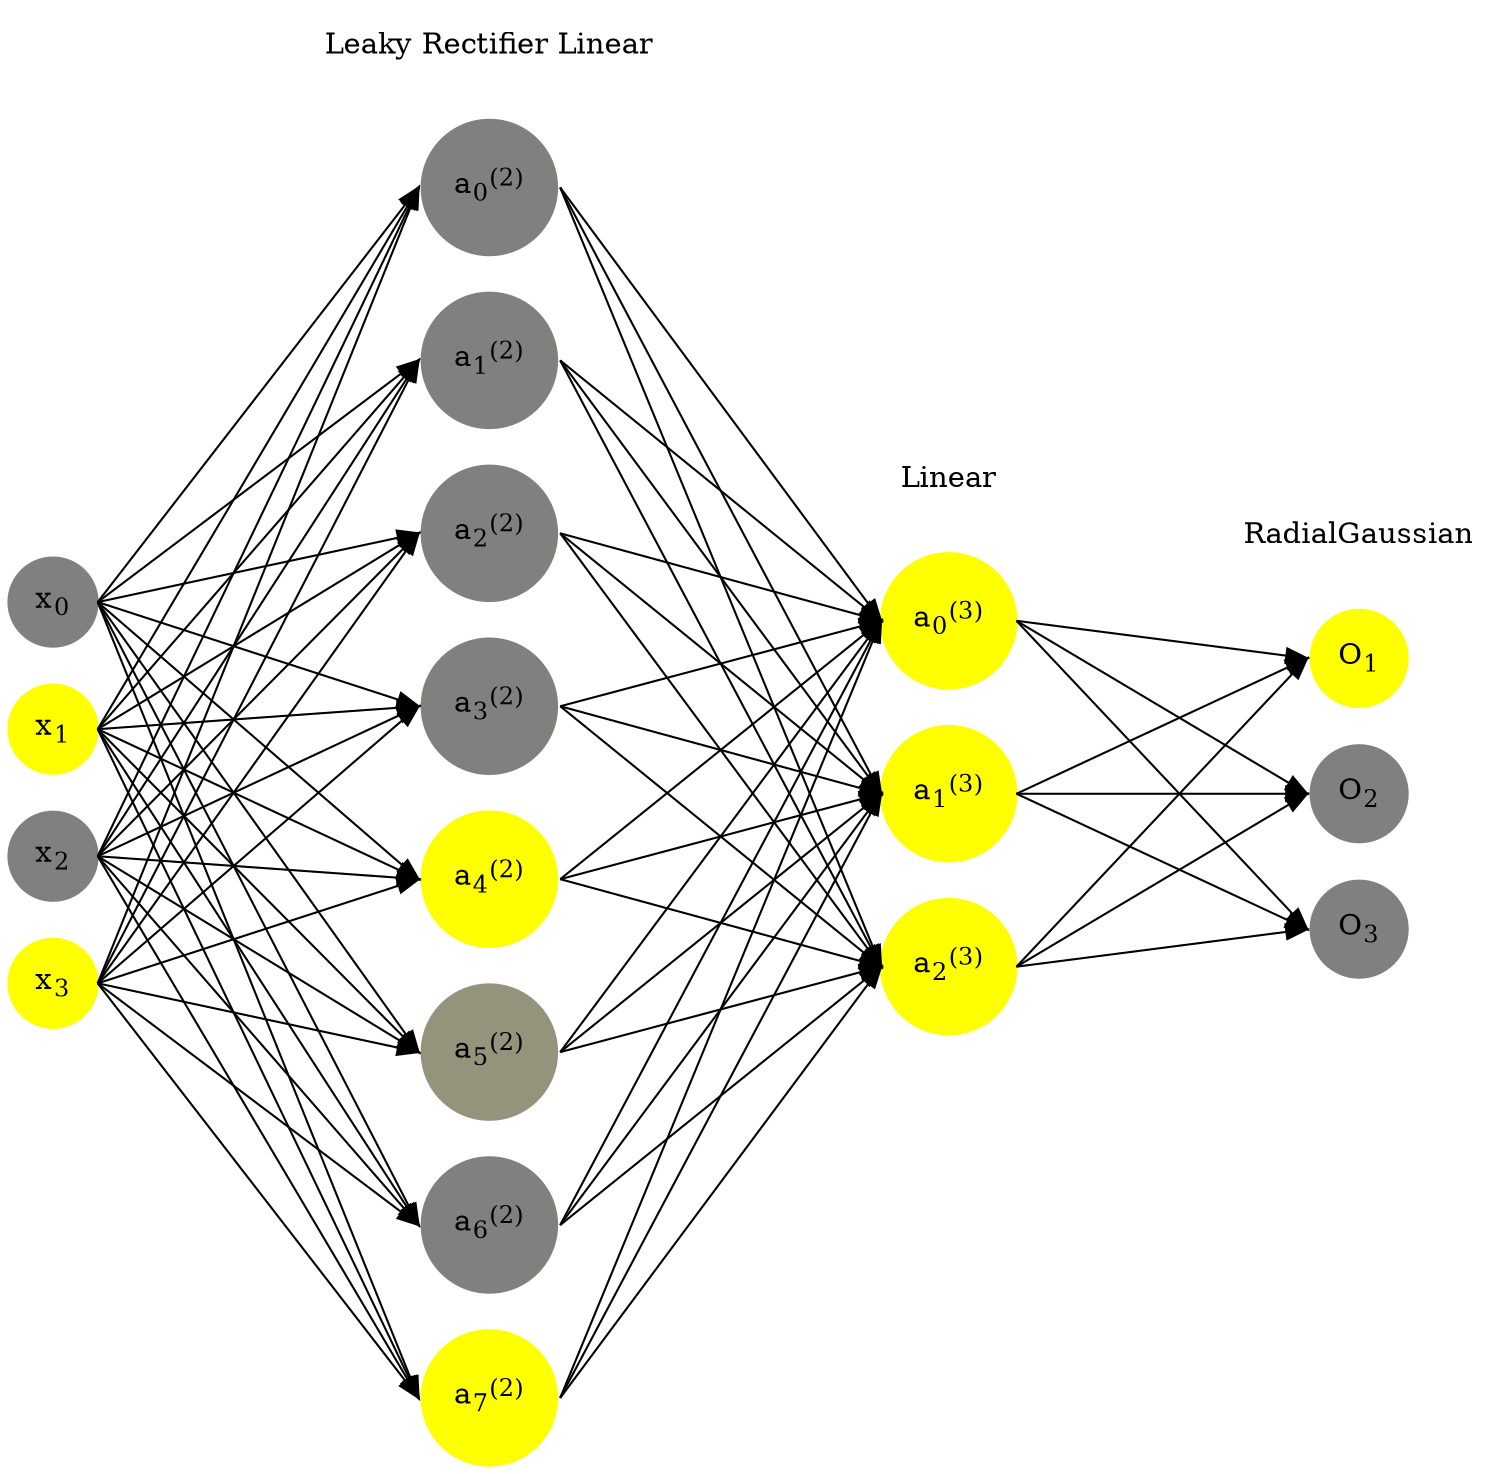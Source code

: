 digraph G {
	rankdir = LR;
	splines=false;
	edge[style=invis];
	ranksep= 1.4;
	{
	node [shape=circle, color="0.1667, 0.0, 0.5", style=filled, fillcolor="0.1667, 0.0, 0.5"];
	x0 [label=<x<sub>0</sub>>];
	}
	{
	node [shape=circle, color="0.1667, 1.0, 1.0", style=filled, fillcolor="0.1667, 1.0, 1.0"];
	x1 [label=<x<sub>1</sub>>];
	}
	{
	node [shape=circle, color="0.1667, 0.0, 0.5", style=filled, fillcolor="0.1667, 0.0, 0.5"];
	x2 [label=<x<sub>2</sub>>];
	}
	{
	node [shape=circle, color="0.1667, 1.0, 1.0", style=filled, fillcolor="0.1667, 1.0, 1.0"];
	x3 [label=<x<sub>3</sub>>];
	}
	{
	node [shape=circle, color="0.1667, 0.000381, 0.500190", style=filled, fillcolor="0.1667, 0.000381, 0.500190"];
	a02 [label=<a<sub>0</sub><sup>(2)</sup>>];
	}
	{
	node [shape=circle, color="0.1667, 0.000021, 0.500010", style=filled, fillcolor="0.1667, 0.000021, 0.500010"];
	a12 [label=<a<sub>1</sub><sup>(2)</sup>>];
	}
	{
	node [shape=circle, color="0.1667, 0.000681, 0.500340", style=filled, fillcolor="0.1667, 0.000681, 0.500340"];
	a22 [label=<a<sub>2</sub><sup>(2)</sup>>];
	}
	{
	node [shape=circle, color="0.1667, 0.001481, 0.500740", style=filled, fillcolor="0.1667, 0.001481, 0.500740"];
	a32 [label=<a<sub>3</sub><sup>(2)</sup>>];
	}
	{
	node [shape=circle, color="0.1667, 1.242262, 1.121131", style=filled, fillcolor="0.1667, 1.242262, 1.121131"];
	a42 [label=<a<sub>4</sub><sup>(2)</sup>>];
	}
	{
	node [shape=circle, color="0.1667, 0.160242, 0.580121", style=filled, fillcolor="0.1667, 0.160242, 0.580121"];
	a52 [label=<a<sub>5</sub><sup>(2)</sup>>];
	}
	{
	node [shape=circle, color="0.1667, 0.000012, 0.500006", style=filled, fillcolor="0.1667, 0.000012, 0.500006"];
	a62 [label=<a<sub>6</sub><sup>(2)</sup>>];
	}
	{
	node [shape=circle, color="0.1667, 3.055216, 2.027608", style=filled, fillcolor="0.1667, 3.055216, 2.027608"];
	a72 [label=<a<sub>7</sub><sup>(2)</sup>>];
	}
	{
	node [shape=circle, color="0.1667, 2.557457, 1.778729", style=filled, fillcolor="0.1667, 2.557457, 1.778729"];
	a03 [label=<a<sub>0</sub><sup>(3)</sup>>];
	}
	{
	node [shape=circle, color="0.1667, 3.907670, 2.453835", style=filled, fillcolor="0.1667, 3.907670, 2.453835"];
	a13 [label=<a<sub>1</sub><sup>(3)</sup>>];
	}
	{
	node [shape=circle, color="0.1667, 7.325163, 4.162581", style=filled, fillcolor="0.1667, 7.325163, 4.162581"];
	a23 [label=<a<sub>2</sub><sup>(3)</sup>>];
	}
	{
	node [shape=circle, color="0.1667, 1.0, 1.0", style=filled, fillcolor="0.1667, 1.0, 1.0"];
	O1 [label=<O<sub>1</sub>>];
	}
	{
	node [shape=circle, color="0.1667, 0.0, 0.5", style=filled, fillcolor="0.1667, 0.0, 0.5"];
	O2 [label=<O<sub>2</sub>>];
	}
	{
	node [shape=circle, color="0.1667, 0.0, 0.5", style=filled, fillcolor="0.1667, 0.0, 0.5"];
	O3 [label=<O<sub>3</sub>>];
	}
	{
	rank=same;
	x0->x1->x2->x3;
	}
	{
	rank=same;
	a02->a12->a22->a32->a42->a52->a62->a72;
	}
	{
	rank=same;
	a03->a13->a23;
	}
	{
	rank=same;
	O1->O2->O3;
	}
	l1 [shape=plaintext,label="Leaky Rectifier Linear"];
	l1->a02;
	{rank=same; l1;a02};
	l2 [shape=plaintext,label="Linear"];
	l2->a03;
	{rank=same; l2;a03};
	l3 [shape=plaintext,label="RadialGaussian"];
	l3->O1;
	{rank=same; l3;O1};
edge[style=solid, tailport=e, headport=w];
	{x0;x1;x2;x3} -> {a02;a12;a22;a32;a42;a52;a62;a72};
	{a02;a12;a22;a32;a42;a52;a62;a72} -> {a03;a13;a23};
	{a03;a13;a23} -> {O1,O2,O3};
}